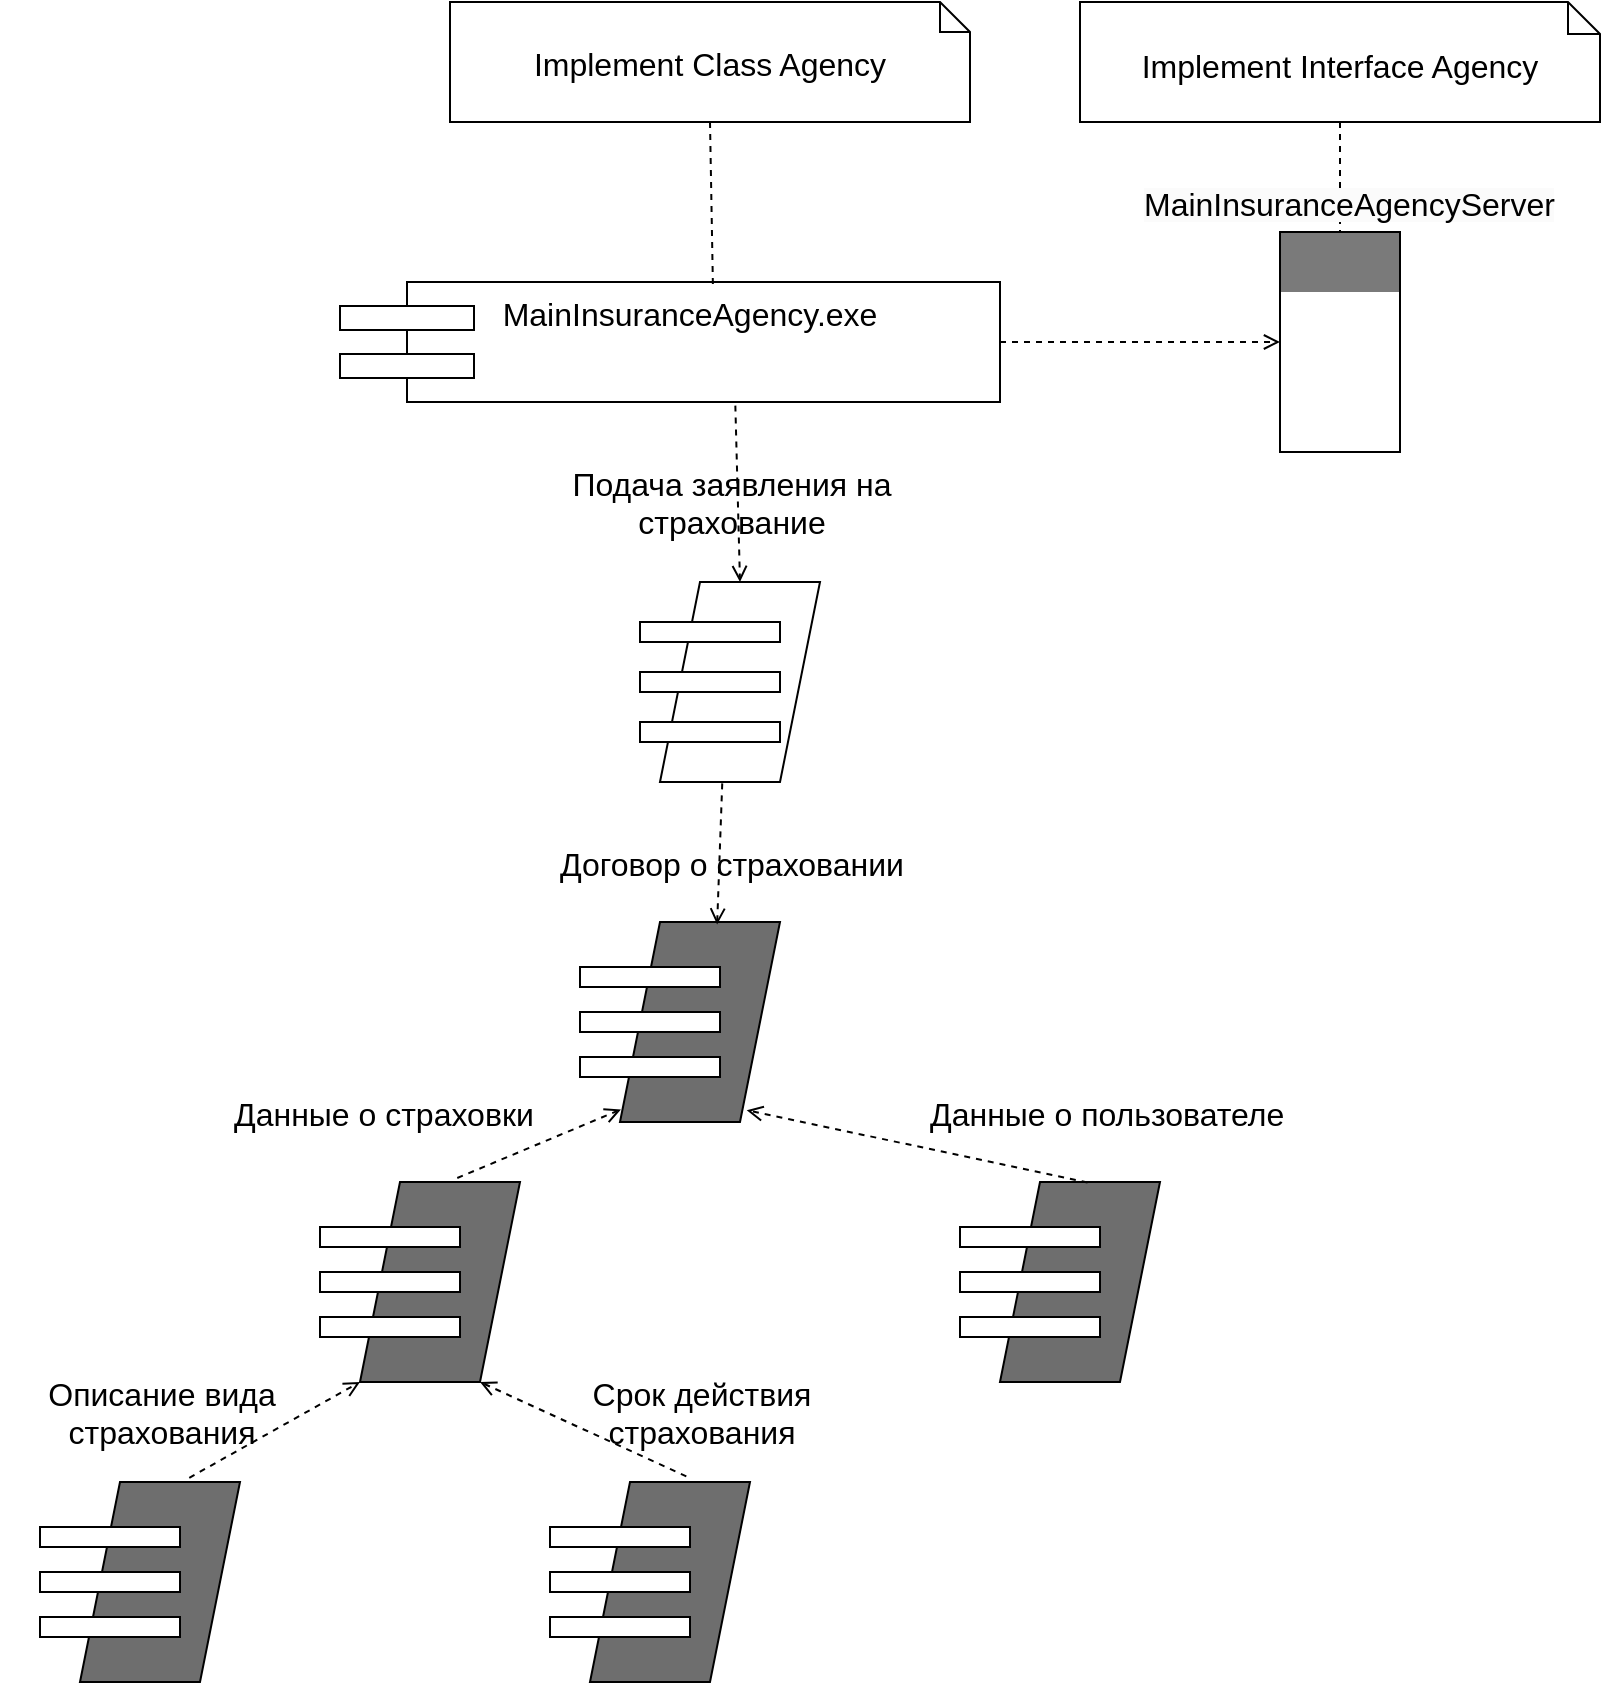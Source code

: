 <mxfile version="24.4.0" type="github">
  <diagram name="Страница — 1" id="hOGnENb7-r2Y_ujhAdBm">
    <mxGraphModel dx="2840" dy="1551" grid="1" gridSize="10" guides="1" tooltips="1" connect="1" arrows="1" fold="1" page="1" pageScale="1" pageWidth="827" pageHeight="1169" math="0" shadow="0">
      <root>
        <mxCell id="0" />
        <mxCell id="1" parent="0" />
        <mxCell id="nIQImTmmoqWG_EBxO1Kj-4" value="&lt;font style=&quot;font-size: 16px;&quot;&gt;Implement Class Agency&lt;/font&gt;" style="shape=note2;boundedLbl=1;whiteSpace=wrap;html=1;size=15;verticalAlign=top;align=center;" vertex="1" parent="1">
          <mxGeometry x="235" y="170" width="260" height="60" as="geometry" />
        </mxCell>
        <mxCell id="nIQImTmmoqWG_EBxO1Kj-6" value="&lt;font style=&quot;font-size: 16px;&quot;&gt;MainInsuranceAgency.exe&lt;/font&gt;" style="shape=module;align=left;spacingLeft=20;align=center;verticalAlign=top;whiteSpace=wrap;html=1;jettyWidth=67;jettyHeight=12;" vertex="1" parent="1">
          <mxGeometry x="180" y="310" width="330" height="60" as="geometry" />
        </mxCell>
        <mxCell id="nIQImTmmoqWG_EBxO1Kj-7" value="" style="shape=parallelogram;perimeter=parallelogramPerimeter;whiteSpace=wrap;html=1;fixedSize=1;" vertex="1" parent="1">
          <mxGeometry x="340" y="460" width="80" height="100" as="geometry" />
        </mxCell>
        <mxCell id="nIQImTmmoqWG_EBxO1Kj-8" value="" style="rounded=0;whiteSpace=wrap;html=1;" vertex="1" parent="1">
          <mxGeometry x="330" y="480" width="70" height="10" as="geometry" />
        </mxCell>
        <mxCell id="nIQImTmmoqWG_EBxO1Kj-9" value="" style="rounded=0;whiteSpace=wrap;html=1;" vertex="1" parent="1">
          <mxGeometry x="330" y="505" width="70" height="10" as="geometry" />
        </mxCell>
        <mxCell id="nIQImTmmoqWG_EBxO1Kj-10" value="" style="rounded=0;whiteSpace=wrap;html=1;" vertex="1" parent="1">
          <mxGeometry x="330" y="530" width="70" height="10" as="geometry" />
        </mxCell>
        <mxCell id="nIQImTmmoqWG_EBxO1Kj-11" value="" style="shape=parallelogram;perimeter=parallelogramPerimeter;whiteSpace=wrap;html=1;fixedSize=1;fillColor=#6E6E6E;" vertex="1" parent="1">
          <mxGeometry x="320" y="630" width="80" height="100" as="geometry" />
        </mxCell>
        <mxCell id="nIQImTmmoqWG_EBxO1Kj-12" value="" style="rounded=0;whiteSpace=wrap;html=1;" vertex="1" parent="1">
          <mxGeometry x="300" y="652.5" width="70" height="10" as="geometry" />
        </mxCell>
        <mxCell id="nIQImTmmoqWG_EBxO1Kj-13" value="" style="rounded=0;whiteSpace=wrap;html=1;" vertex="1" parent="1">
          <mxGeometry x="300" y="675" width="70" height="10" as="geometry" />
        </mxCell>
        <mxCell id="nIQImTmmoqWG_EBxO1Kj-14" value="" style="rounded=0;whiteSpace=wrap;html=1;" vertex="1" parent="1">
          <mxGeometry x="300" y="697.5" width="70" height="10" as="geometry" />
        </mxCell>
        <mxCell id="nIQImTmmoqWG_EBxO1Kj-15" value="" style="swimlane;whiteSpace=wrap;html=1;startSize=30;fillColor=#7a7a7a;swimlaneLine=0;arcSize=9;editable=1;movable=1;resizable=1;rotatable=1;deletable=1;locked=0;connectable=1;pointerEvents=0;strokeColor=default;" vertex="1" parent="1">
          <mxGeometry x="650" y="285" width="60" height="110" as="geometry">
            <mxRectangle x="570" y="450" width="50" height="40" as="alternateBounds" />
          </mxGeometry>
        </mxCell>
        <mxCell id="nIQImTmmoqWG_EBxO1Kj-18" value="&lt;div&gt;&lt;font style=&quot;font-size: 16px;&quot;&gt;Implement Interface Agency&lt;/font&gt;&lt;br&gt;&lt;/div&gt;" style="shape=note2;boundedLbl=1;whiteSpace=wrap;html=1;size=16;verticalAlign=top;align=center;" vertex="1" parent="1">
          <mxGeometry x="550" y="170" width="260" height="60" as="geometry" />
        </mxCell>
        <mxCell id="nIQImTmmoqWG_EBxO1Kj-25" style="rounded=0;orthogonalLoop=1;jettySize=auto;html=1;exitX=0.5;exitY=1;exitDx=0;exitDy=0;exitPerimeter=0;entryX=0.565;entryY=0.023;entryDx=0;entryDy=0;entryPerimeter=0;endArrow=none;endFill=0;dashed=1;" edge="1" parent="1" source="nIQImTmmoqWG_EBxO1Kj-4" target="nIQImTmmoqWG_EBxO1Kj-6">
          <mxGeometry relative="1" as="geometry">
            <mxPoint x="400" y="300" as="targetPoint" />
          </mxGeometry>
        </mxCell>
        <mxCell id="nIQImTmmoqWG_EBxO1Kj-26" style="rounded=0;orthogonalLoop=1;jettySize=auto;html=1;exitX=1;exitY=0.5;exitDx=0;exitDy=0;entryX=0;entryY=0.5;entryDx=0;entryDy=0;dashed=1;endArrow=open;endFill=0;" edge="1" parent="1" source="nIQImTmmoqWG_EBxO1Kj-6" target="nIQImTmmoqWG_EBxO1Kj-15">
          <mxGeometry relative="1" as="geometry">
            <mxPoint x="390" y="380" as="sourcePoint" />
            <mxPoint x="550" y="480" as="targetPoint" />
          </mxGeometry>
        </mxCell>
        <mxCell id="nIQImTmmoqWG_EBxO1Kj-27" style="rounded=0;orthogonalLoop=1;jettySize=auto;html=1;exitX=0.5;exitY=1;exitDx=0;exitDy=0;exitPerimeter=0;entryX=0.5;entryY=0;entryDx=0;entryDy=0;endArrow=none;endFill=0;dashed=1;" edge="1" parent="1" source="nIQImTmmoqWG_EBxO1Kj-18" target="nIQImTmmoqWG_EBxO1Kj-15">
          <mxGeometry relative="1" as="geometry">
            <mxPoint x="260" y="180" as="sourcePoint" />
            <mxPoint x="261" y="321" as="targetPoint" />
          </mxGeometry>
        </mxCell>
        <mxCell id="nIQImTmmoqWG_EBxO1Kj-28" value="" style="shape=parallelogram;perimeter=parallelogramPerimeter;whiteSpace=wrap;html=1;fixedSize=1;fillColor=#6E6E6E;" vertex="1" parent="1">
          <mxGeometry x="190" y="760" width="80" height="100" as="geometry" />
        </mxCell>
        <mxCell id="nIQImTmmoqWG_EBxO1Kj-29" value="" style="rounded=0;whiteSpace=wrap;html=1;" vertex="1" parent="1">
          <mxGeometry x="170" y="782.5" width="70" height="10" as="geometry" />
        </mxCell>
        <mxCell id="nIQImTmmoqWG_EBxO1Kj-30" value="" style="rounded=0;whiteSpace=wrap;html=1;" vertex="1" parent="1">
          <mxGeometry x="170" y="805" width="70" height="10" as="geometry" />
        </mxCell>
        <mxCell id="nIQImTmmoqWG_EBxO1Kj-31" value="" style="rounded=0;whiteSpace=wrap;html=1;" vertex="1" parent="1">
          <mxGeometry x="170" y="827.5" width="70" height="10" as="geometry" />
        </mxCell>
        <mxCell id="nIQImTmmoqWG_EBxO1Kj-32" value="" style="shape=parallelogram;perimeter=parallelogramPerimeter;whiteSpace=wrap;html=1;fixedSize=1;fillColor=#6E6E6E;" vertex="1" parent="1">
          <mxGeometry x="510" y="760" width="80" height="100" as="geometry" />
        </mxCell>
        <mxCell id="nIQImTmmoqWG_EBxO1Kj-33" value="" style="rounded=0;whiteSpace=wrap;html=1;" vertex="1" parent="1">
          <mxGeometry x="490" y="782.5" width="70" height="10" as="geometry" />
        </mxCell>
        <mxCell id="nIQImTmmoqWG_EBxO1Kj-34" value="" style="rounded=0;whiteSpace=wrap;html=1;" vertex="1" parent="1">
          <mxGeometry x="490" y="805" width="70" height="10" as="geometry" />
        </mxCell>
        <mxCell id="nIQImTmmoqWG_EBxO1Kj-35" value="" style="rounded=0;whiteSpace=wrap;html=1;" vertex="1" parent="1">
          <mxGeometry x="490" y="827.5" width="70" height="10" as="geometry" />
        </mxCell>
        <mxCell id="nIQImTmmoqWG_EBxO1Kj-36" value="" style="shape=parallelogram;perimeter=parallelogramPerimeter;whiteSpace=wrap;html=1;fixedSize=1;fillColor=#6E6E6E;" vertex="1" parent="1">
          <mxGeometry x="50" y="910" width="80" height="100" as="geometry" />
        </mxCell>
        <mxCell id="nIQImTmmoqWG_EBxO1Kj-37" value="" style="rounded=0;whiteSpace=wrap;html=1;" vertex="1" parent="1">
          <mxGeometry x="30" y="932.5" width="70" height="10" as="geometry" />
        </mxCell>
        <mxCell id="nIQImTmmoqWG_EBxO1Kj-38" value="" style="rounded=0;whiteSpace=wrap;html=1;" vertex="1" parent="1">
          <mxGeometry x="30" y="955" width="70" height="10" as="geometry" />
        </mxCell>
        <mxCell id="nIQImTmmoqWG_EBxO1Kj-39" value="" style="rounded=0;whiteSpace=wrap;html=1;" vertex="1" parent="1">
          <mxGeometry x="30" y="977.5" width="70" height="10" as="geometry" />
        </mxCell>
        <mxCell id="nIQImTmmoqWG_EBxO1Kj-40" value="" style="shape=parallelogram;perimeter=parallelogramPerimeter;whiteSpace=wrap;html=1;fixedSize=1;fillColor=#6E6E6E;" vertex="1" parent="1">
          <mxGeometry x="305" y="910" width="80" height="100" as="geometry" />
        </mxCell>
        <mxCell id="nIQImTmmoqWG_EBxO1Kj-41" value="" style="rounded=0;whiteSpace=wrap;html=1;" vertex="1" parent="1">
          <mxGeometry x="285" y="932.5" width="70" height="10" as="geometry" />
        </mxCell>
        <mxCell id="nIQImTmmoqWG_EBxO1Kj-42" value="" style="rounded=0;whiteSpace=wrap;html=1;" vertex="1" parent="1">
          <mxGeometry x="285" y="955" width="70" height="10" as="geometry" />
        </mxCell>
        <mxCell id="nIQImTmmoqWG_EBxO1Kj-43" value="" style="rounded=0;whiteSpace=wrap;html=1;" vertex="1" parent="1">
          <mxGeometry x="285" y="977.5" width="70" height="10" as="geometry" />
        </mxCell>
        <mxCell id="nIQImTmmoqWG_EBxO1Kj-44" style="rounded=0;orthogonalLoop=1;jettySize=auto;html=1;exitX=0.389;exitY=1.007;exitDx=0;exitDy=0;entryX=0.607;entryY=0.013;entryDx=0;entryDy=0;dashed=1;endArrow=open;endFill=0;exitPerimeter=0;entryPerimeter=0;" edge="1" parent="1" source="nIQImTmmoqWG_EBxO1Kj-7" target="nIQImTmmoqWG_EBxO1Kj-11">
          <mxGeometry relative="1" as="geometry">
            <mxPoint x="555" y="350" as="sourcePoint" />
            <mxPoint x="810" y="350" as="targetPoint" />
          </mxGeometry>
        </mxCell>
        <mxCell id="nIQImTmmoqWG_EBxO1Kj-45" style="rounded=0;orthogonalLoop=1;jettySize=auto;html=1;exitX=0.608;exitY=-0.02;exitDx=0;exitDy=0;dashed=1;endArrow=open;endFill=0;exitPerimeter=0;entryX=0.006;entryY=0.937;entryDx=0;entryDy=0;entryPerimeter=0;" edge="1" parent="1" source="nIQImTmmoqWG_EBxO1Kj-28" target="nIQImTmmoqWG_EBxO1Kj-11">
          <mxGeometry relative="1" as="geometry">
            <mxPoint x="381" y="591" as="sourcePoint" />
            <mxPoint x="320" y="730" as="targetPoint" />
          </mxGeometry>
        </mxCell>
        <mxCell id="nIQImTmmoqWG_EBxO1Kj-46" style="rounded=0;orthogonalLoop=1;jettySize=auto;html=1;exitX=0.547;exitY=0.002;exitDx=0;exitDy=0;dashed=1;endArrow=open;endFill=0;exitPerimeter=0;entryX=0.792;entryY=0.941;entryDx=0;entryDy=0;entryPerimeter=0;" edge="1" parent="1" source="nIQImTmmoqWG_EBxO1Kj-32" target="nIQImTmmoqWG_EBxO1Kj-11">
          <mxGeometry relative="1" as="geometry">
            <mxPoint x="249" y="768" as="sourcePoint" />
            <mxPoint x="330" y="740" as="targetPoint" />
          </mxGeometry>
        </mxCell>
        <mxCell id="nIQImTmmoqWG_EBxO1Kj-47" style="rounded=0;orthogonalLoop=1;jettySize=auto;html=1;exitX=0.602;exitY=-0.028;exitDx=0;exitDy=0;dashed=1;endArrow=open;endFill=0;exitPerimeter=0;entryX=0.75;entryY=1;entryDx=0;entryDy=0;" edge="1" parent="1" source="nIQImTmmoqWG_EBxO1Kj-40" target="nIQImTmmoqWG_EBxO1Kj-28">
          <mxGeometry relative="1" as="geometry">
            <mxPoint x="564" y="770" as="sourcePoint" />
            <mxPoint x="393" y="734" as="targetPoint" />
          </mxGeometry>
        </mxCell>
        <mxCell id="nIQImTmmoqWG_EBxO1Kj-49" style="rounded=0;orthogonalLoop=1;jettySize=auto;html=1;exitX=0.683;exitY=-0.021;exitDx=0;exitDy=0;dashed=1;endArrow=open;endFill=0;exitPerimeter=0;entryX=0;entryY=1;entryDx=0;entryDy=0;" edge="1" parent="1" source="nIQImTmmoqWG_EBxO1Kj-36" target="nIQImTmmoqWG_EBxO1Kj-28">
          <mxGeometry relative="1" as="geometry">
            <mxPoint x="363" y="917" as="sourcePoint" />
            <mxPoint x="260" y="870" as="targetPoint" />
          </mxGeometry>
        </mxCell>
        <mxCell id="nIQImTmmoqWG_EBxO1Kj-51" value="&lt;span style=&quot;color: rgb(0, 0, 0); font-family: Helvetica; font-size: 16px; font-style: normal; font-variant-ligatures: normal; font-variant-caps: normal; font-weight: 400; letter-spacing: normal; orphans: 2; text-align: center; text-indent: 0px; text-transform: none; widows: 2; word-spacing: 0px; -webkit-text-stroke-width: 0px; white-space: normal; background-color: rgb(251, 251, 251); text-decoration-thickness: initial; text-decoration-style: initial; text-decoration-color: initial; float: none; display: inline !important;&quot;&gt;MainInsuranceAgencyServer&lt;/span&gt;" style="text;whiteSpace=wrap;html=1;arcSize=16;absoluteArcSize=0;fontSize=16;" vertex="1" parent="1">
          <mxGeometry x="580" y="255" width="210" height="30" as="geometry" />
        </mxCell>
        <mxCell id="nIQImTmmoqWG_EBxO1Kj-53" value="" style="rounded=0;orthogonalLoop=1;jettySize=auto;html=1;exitX=0.599;exitY=1.03;exitDx=0;exitDy=0;entryX=0.5;entryY=0;entryDx=0;entryDy=0;dashed=1;endArrow=open;endFill=0;exitPerimeter=0;" edge="1" parent="1" source="nIQImTmmoqWG_EBxO1Kj-6" target="nIQImTmmoqWG_EBxO1Kj-7">
          <mxGeometry relative="1" as="geometry">
            <mxPoint x="378" y="372" as="sourcePoint" />
            <mxPoint x="380" y="440" as="targetPoint" />
          </mxGeometry>
        </mxCell>
        <mxCell id="nIQImTmmoqWG_EBxO1Kj-52" value="&lt;div style=&quot;text-align: center;&quot;&gt;&lt;span style=&quot;background-color: initial;&quot;&gt;Подача заявления на страхование&lt;/span&gt;&lt;/div&gt;" style="text;whiteSpace=wrap;html=1;arcSize=16;absoluteArcSize=0;fontSize=16;" vertex="1" parent="1">
          <mxGeometry x="270" y="395" width="210" height="30" as="geometry" />
        </mxCell>
        <mxCell id="nIQImTmmoqWG_EBxO1Kj-54" value="&lt;div style=&quot;text-align: center;&quot;&gt;&lt;span style=&quot;background-color: initial;&quot;&gt;Договор о страховании&lt;/span&gt;&lt;/div&gt;" style="text;whiteSpace=wrap;html=1;arcSize=16;absoluteArcSize=0;fontSize=16;" vertex="1" parent="1">
          <mxGeometry x="287.5" y="585" width="185" height="30" as="geometry" />
        </mxCell>
        <mxCell id="nIQImTmmoqWG_EBxO1Kj-56" value="&lt;div style=&quot;text-align: center;&quot;&gt;&lt;span style=&quot;background-color: initial;&quot;&gt;Данные о страховки&lt;/span&gt;&lt;/div&gt;" style="text;whiteSpace=wrap;html=1;arcSize=16;absoluteArcSize=0;fontSize=16;" vertex="1" parent="1">
          <mxGeometry x="125" y="710" width="160" height="42.5" as="geometry" />
        </mxCell>
        <mxCell id="nIQImTmmoqWG_EBxO1Kj-57" value="&lt;div style=&quot;text-align: center;&quot;&gt;&lt;span style=&quot;background-color: initial;&quot;&gt;Данные о пользователе&lt;/span&gt;&lt;/div&gt;" style="text;whiteSpace=wrap;html=1;arcSize=16;absoluteArcSize=0;fontSize=16;" vertex="1" parent="1">
          <mxGeometry x="472.5" y="710" width="185" height="30" as="geometry" />
        </mxCell>
        <mxCell id="nIQImTmmoqWG_EBxO1Kj-58" value="&lt;div style=&quot;text-align: center;&quot;&gt;&lt;span style=&quot;background-color: initial;&quot;&gt;Описание вида страхования&lt;/span&gt;&lt;/div&gt;" style="text;whiteSpace=wrap;html=1;arcSize=16;absoluteArcSize=0;fontSize=16;" vertex="1" parent="1">
          <mxGeometry x="10" y="850" width="160" height="42.5" as="geometry" />
        </mxCell>
        <mxCell id="nIQImTmmoqWG_EBxO1Kj-59" value="&lt;div style=&quot;text-align: center;&quot;&gt;Срок действия страхования&lt;/div&gt;" style="text;whiteSpace=wrap;html=1;arcSize=16;absoluteArcSize=0;fontSize=16;" vertex="1" parent="1">
          <mxGeometry x="280" y="850" width="160" height="42.5" as="geometry" />
        </mxCell>
      </root>
    </mxGraphModel>
  </diagram>
</mxfile>

